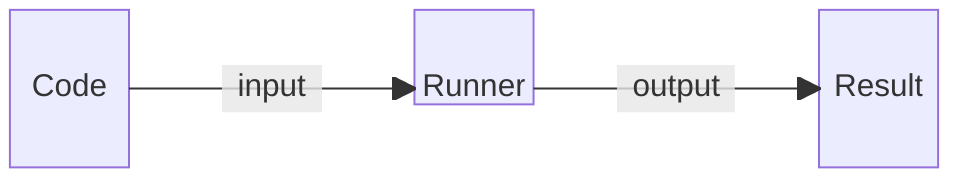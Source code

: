 block-beta
    columns 7
    Code space:2 Runner space:2 Result
    Code-- "input" -->Runner
    Runner-- "output" -->Result

    classDef block height:48px,padding:8px;
    classDef hidden visibility:none;
    class Runner block
    class Code hidden
    class Result hidden